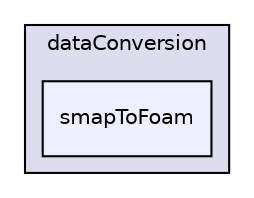 digraph "applications/utilities/postProcessing/dataConversion/smapToFoam" {
  bgcolor=transparent;
  compound=true
  node [ fontsize="10", fontname="Helvetica"];
  edge [ labelfontsize="10", labelfontname="Helvetica"];
  subgraph clusterdir_287a8ee951d3c46055211652d30251ed {
    graph [ bgcolor="#ddddee", pencolor="black", label="dataConversion" fontname="Helvetica", fontsize="10", URL="dir_287a8ee951d3c46055211652d30251ed.html"]
  dir_a7930e31a09226ecf91e5acc3e8ffb66 [shape=box, label="smapToFoam", style="filled", fillcolor="#eeeeff", pencolor="black", URL="dir_a7930e31a09226ecf91e5acc3e8ffb66.html"];
  }
}
